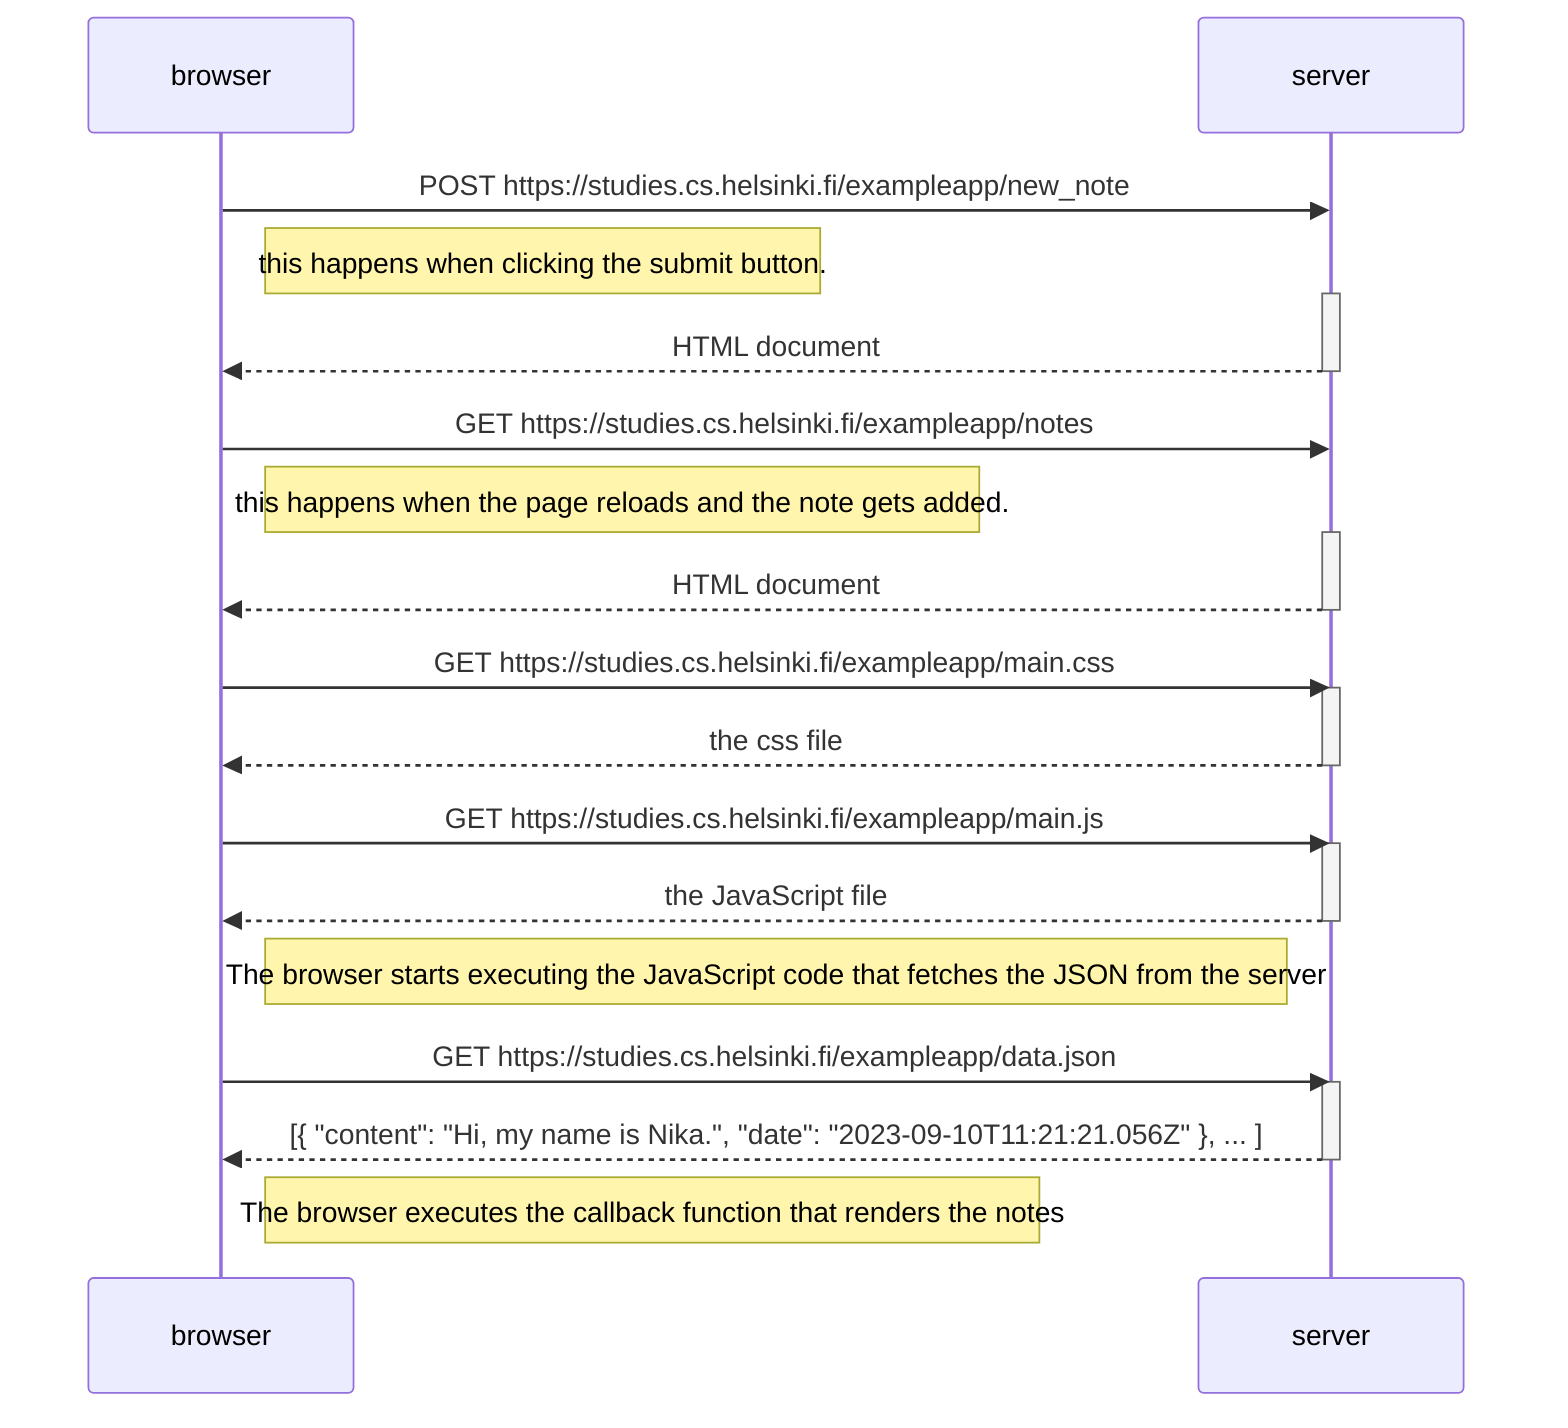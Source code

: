 sequenceDiagram
    participant browser
    participant server

    browser->>server: POST https://studies.cs.helsinki.fi/exampleapp/new_note 
               Note right of browser: this happens when clicking the submit button.
    activate server
    server-->>browser: HTML document
    deactivate server

    browser->>server: GET https://studies.cs.helsinki.fi/exampleapp/notes
                 Note right of browser: this happens when the page reloads and the note gets added.
    activate server
    server-->>browser: HTML document
    deactivate server


    browser->>server: GET https://studies.cs.helsinki.fi/exampleapp/main.css
    activate server
    server-->>browser: the css file
    deactivate server

    browser->>server: GET https://studies.cs.helsinki.fi/exampleapp/main.js
    activate server
    server-->>browser: the JavaScript file
    deactivate server

    Note right of browser: The browser starts executing the JavaScript code that fetches the JSON from the server

    browser->>server: GET https://studies.cs.helsinki.fi/exampleapp/data.json
    activate server
    server-->>browser: [{ "content": "Hi, my name is Nika.", "date": "2023-09-10T11:21:21.056Z" }, ... ]
    deactivate server

    Note right of browser: The browser executes the callback function that renders the notes